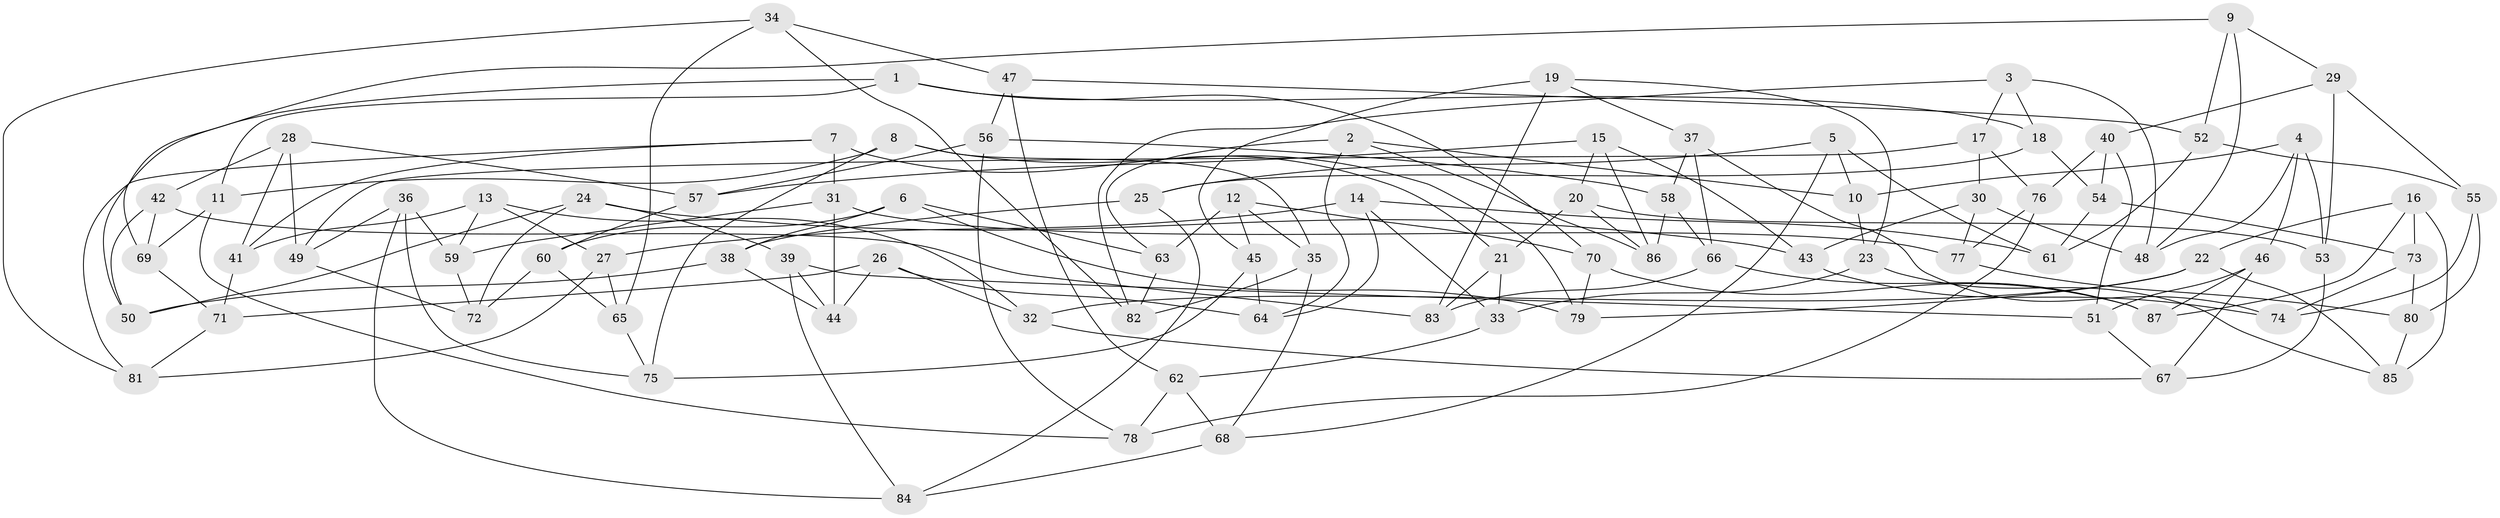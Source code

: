 // coarse degree distribution, {4: 0.65, 5: 0.16666666666666666, 3: 0.06666666666666667, 6: 0.06666666666666667, 8: 0.03333333333333333, 10: 0.016666666666666666}
// Generated by graph-tools (version 1.1) at 2025/01/03/04/25 22:01:42]
// undirected, 87 vertices, 174 edges
graph export_dot {
graph [start="1"]
  node [color=gray90,style=filled];
  1;
  2;
  3;
  4;
  5;
  6;
  7;
  8;
  9;
  10;
  11;
  12;
  13;
  14;
  15;
  16;
  17;
  18;
  19;
  20;
  21;
  22;
  23;
  24;
  25;
  26;
  27;
  28;
  29;
  30;
  31;
  32;
  33;
  34;
  35;
  36;
  37;
  38;
  39;
  40;
  41;
  42;
  43;
  44;
  45;
  46;
  47;
  48;
  49;
  50;
  51;
  52;
  53;
  54;
  55;
  56;
  57;
  58;
  59;
  60;
  61;
  62;
  63;
  64;
  65;
  66;
  67;
  68;
  69;
  70;
  71;
  72;
  73;
  74;
  75;
  76;
  77;
  78;
  79;
  80;
  81;
  82;
  83;
  84;
  85;
  86;
  87;
  1 -- 70;
  1 -- 50;
  1 -- 11;
  1 -- 18;
  2 -- 63;
  2 -- 64;
  2 -- 86;
  2 -- 10;
  3 -- 48;
  3 -- 82;
  3 -- 18;
  3 -- 17;
  4 -- 10;
  4 -- 53;
  4 -- 48;
  4 -- 46;
  5 -- 10;
  5 -- 68;
  5 -- 25;
  5 -- 61;
  6 -- 38;
  6 -- 79;
  6 -- 63;
  6 -- 60;
  7 -- 81;
  7 -- 21;
  7 -- 31;
  7 -- 41;
  8 -- 75;
  8 -- 79;
  8 -- 35;
  8 -- 11;
  9 -- 29;
  9 -- 69;
  9 -- 48;
  9 -- 52;
  10 -- 23;
  11 -- 78;
  11 -- 69;
  12 -- 45;
  12 -- 63;
  12 -- 35;
  12 -- 70;
  13 -- 59;
  13 -- 41;
  13 -- 32;
  13 -- 27;
  14 -- 27;
  14 -- 33;
  14 -- 64;
  14 -- 61;
  15 -- 20;
  15 -- 57;
  15 -- 43;
  15 -- 86;
  16 -- 22;
  16 -- 87;
  16 -- 73;
  16 -- 85;
  17 -- 30;
  17 -- 49;
  17 -- 76;
  18 -- 54;
  18 -- 25;
  19 -- 37;
  19 -- 23;
  19 -- 83;
  19 -- 45;
  20 -- 53;
  20 -- 86;
  20 -- 21;
  21 -- 33;
  21 -- 83;
  22 -- 79;
  22 -- 85;
  22 -- 32;
  23 -- 33;
  23 -- 85;
  24 -- 72;
  24 -- 43;
  24 -- 39;
  24 -- 50;
  25 -- 84;
  25 -- 38;
  26 -- 32;
  26 -- 44;
  26 -- 71;
  26 -- 64;
  27 -- 81;
  27 -- 65;
  28 -- 41;
  28 -- 42;
  28 -- 49;
  28 -- 57;
  29 -- 40;
  29 -- 55;
  29 -- 53;
  30 -- 48;
  30 -- 77;
  30 -- 43;
  31 -- 44;
  31 -- 77;
  31 -- 59;
  32 -- 67;
  33 -- 62;
  34 -- 47;
  34 -- 65;
  34 -- 82;
  34 -- 81;
  35 -- 82;
  35 -- 68;
  36 -- 49;
  36 -- 59;
  36 -- 84;
  36 -- 75;
  37 -- 74;
  37 -- 66;
  37 -- 58;
  38 -- 44;
  38 -- 50;
  39 -- 84;
  39 -- 51;
  39 -- 44;
  40 -- 76;
  40 -- 54;
  40 -- 51;
  41 -- 71;
  42 -- 50;
  42 -- 69;
  42 -- 83;
  43 -- 74;
  45 -- 75;
  45 -- 64;
  46 -- 87;
  46 -- 51;
  46 -- 67;
  47 -- 56;
  47 -- 62;
  47 -- 52;
  49 -- 72;
  51 -- 67;
  52 -- 61;
  52 -- 55;
  53 -- 67;
  54 -- 73;
  54 -- 61;
  55 -- 74;
  55 -- 80;
  56 -- 78;
  56 -- 57;
  56 -- 58;
  57 -- 60;
  58 -- 66;
  58 -- 86;
  59 -- 72;
  60 -- 72;
  60 -- 65;
  62 -- 68;
  62 -- 78;
  63 -- 82;
  65 -- 75;
  66 -- 83;
  66 -- 87;
  68 -- 84;
  69 -- 71;
  70 -- 87;
  70 -- 79;
  71 -- 81;
  73 -- 80;
  73 -- 74;
  76 -- 78;
  76 -- 77;
  77 -- 80;
  80 -- 85;
}
